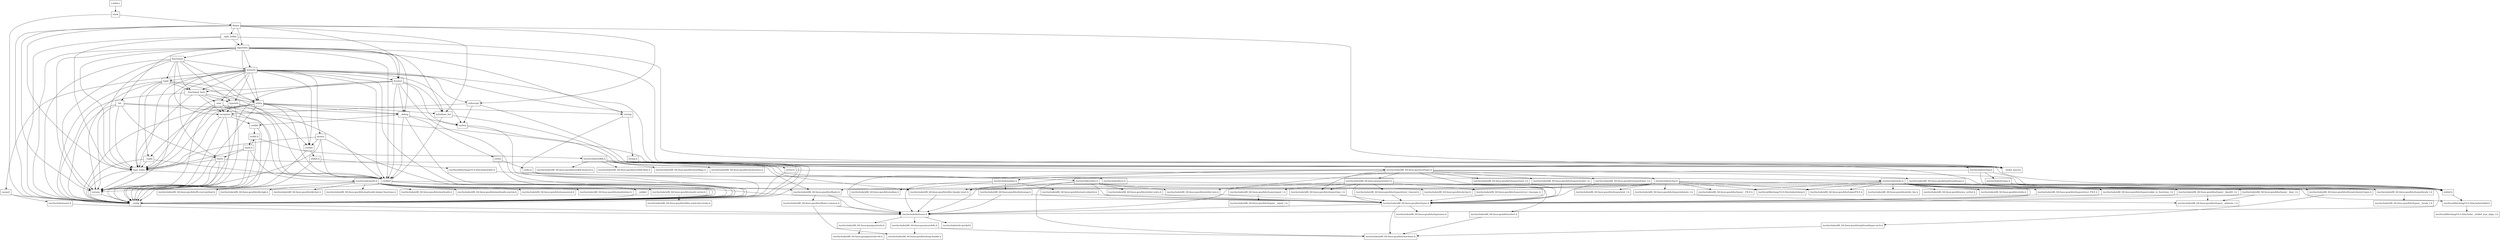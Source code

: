 digraph "dependencies" {
  header_0 [ shape="box", label="\<stdin\>" ];
  header_1 [ shape="box", label="stack" ];
  header_100 [ shape="box", label="/usr/include/x86_64-linux-gnu/bits/sys_errlist.h" ];
  header_101 [ shape="box", label="/usr/include/x86_64-linux-gnu/bits/stdio.h" ];
  header_102 [ shape="box", label="memory" ];
  header_103 [ shape="box", label="typeinfo" ];
  header_104 [ shape="box", label="exception" ];
  header_105 [ shape="box", label="new" ];
  header_106 [ shape="box", label="iterator" ];
  header_107 [ shape="box", label="__functional_base" ];
  header_108 [ shape="box", label="tuple" ];
  header_109 [ shape="box", label="stdexcept" ];
  header_11 [ shape="box", label="deque" ];
  header_110 [ shape="box", label="cassert" ];
  header_111 [ shape="box", label="/usr/include/assert.h" ];
  header_112 [ shape="box", label="atomic" ];
  header_113 [ shape="box", label="functional" ];
  header_114 [ shape="box", label="bit" ];
  header_12 [ shape="box", label="__split_buffer" ];
  header_13 [ shape="box", label="type_traits" ];
  header_14 [ shape="box", label="cstddef" ];
  header_15 [ shape="box", label="version" ];
  header_16 [ shape="box", label="/usr/local/lib/clang/10.0.0/include/stddef.h" ];
  header_17 [ shape="box", label="/usr/local/lib/clang/10.0.0/include/__stddef_max_align_t.h" ];
  header_18 [ shape="box", label="__nullptr" ];
  header_19 [ shape="box", label="algorithm" ];
  header_2 [ shape="box", label="__config" ];
  header_20 [ shape="box", label="initializer_list" ];
  header_21 [ shape="box", label="cstring" ];
  header_22 [ shape="box", label="string.h" ];
  header_23 [ shape="box", label="/usr/include/string.h" ];
  header_24 [ shape="box", label="/usr/include/x86_64-linux-gnu/bits/libc-header-start.h" ];
  header_25 [ shape="box", label="stddef.h" ];
  header_26 [ shape="box", label="/usr/include/x86_64-linux-gnu/bits/types/locale_t.h" ];
  header_27 [ shape="box", label="/usr/include/x86_64-linux-gnu/bits/types/__locale_t.h" ];
  header_28 [ shape="box", label="/usr/include/strings.h" ];
  header_29 [ shape="box", label="utility" ];
  header_3 [ shape="box", label="/usr/include/features.h" ];
  header_30 [ shape="box", label="__tuple" ];
  header_31 [ shape="box", label="cstdint" ];
  header_32 [ shape="box", label="stdint.h" ];
  header_33 [ shape="box", label="/usr/local/lib/clang/10.0.0/include/stdint.h" ];
  header_34 [ shape="box", label="/usr/include/stdint.h" ];
  header_35 [ shape="box", label="/usr/include/x86_64-linux-gnu/bits/types.h" ];
  header_36 [ shape="box", label="/usr/include/x86_64-linux-gnu/bits/typesizes.h" ];
  header_37 [ shape="box", label="/usr/include/x86_64-linux-gnu/bits/wchar.h" ];
  header_38 [ shape="box", label="/usr/include/x86_64-linux-gnu/bits/stdint-intn.h" ];
  header_39 [ shape="box", label="/usr/include/x86_64-linux-gnu/bits/stdint-uintn.h" ];
  header_4 [ shape="box", label="/usr/include/stdc-predef.h" ];
  header_40 [ shape="box", label="__debug" ];
  header_41 [ shape="box", label="iosfwd" ];
  header_42 [ shape="box", label="wchar.h" ];
  header_43 [ shape="box", label="/usr/include/wchar.h" ];
  header_44 [ shape="box", label="/usr/include/x86_64-linux-gnu/bits/floatn.h" ];
  header_45 [ shape="box", label="/usr/include/x86_64-linux-gnu/bits/floatn-common.h" ];
  header_46 [ shape="box", label="/usr/local/lib/clang/10.0.0/include/stdarg.h" ];
  header_47 [ shape="box", label="/usr/include/x86_64-linux-gnu/bits/types/wint_t.h" ];
  header_48 [ shape="box", label="/usr/include/x86_64-linux-gnu/bits/types/mbstate_t.h" ];
  header_49 [ shape="box", label="/usr/include/x86_64-linux-gnu/bits/types/__mbstate_t.h" ];
  header_5 [ shape="box", label="/usr/include/x86_64-linux-gnu/sys/cdefs.h" ];
  header_50 [ shape="box", label="/usr/include/x86_64-linux-gnu/bits/types/__FILE.h" ];
  header_51 [ shape="box", label="/usr/include/x86_64-linux-gnu/bits/types/FILE.h" ];
  header_52 [ shape="box", label="cstdlib" ];
  header_53 [ shape="box", label="stdlib.h" ];
  header_54 [ shape="box", label="/usr/include/stdlib.h" ];
  header_55 [ shape="box", label="/usr/include/x86_64-linux-gnu/bits/waitflags.h" ];
  header_56 [ shape="box", label="/usr/include/x86_64-linux-gnu/bits/waitstatus.h" ];
  header_57 [ shape="box", label="/usr/include/x86_64-linux-gnu/sys/types.h" ];
  header_58 [ shape="box", label="/usr/include/x86_64-linux-gnu/bits/types/clock_t.h" ];
  header_59 [ shape="box", label="/usr/include/x86_64-linux-gnu/bits/types/clockid_t.h" ];
  header_6 [ shape="box", label="/usr/include/x86_64-linux-gnu/bits/wordsize.h" ];
  header_60 [ shape="box", label="/usr/include/x86_64-linux-gnu/bits/types/time_t.h" ];
  header_61 [ shape="box", label="/usr/include/x86_64-linux-gnu/bits/types/timer_t.h" ];
  header_62 [ shape="box", label="/usr/include/endian.h" ];
  header_63 [ shape="box", label="/usr/include/x86_64-linux-gnu/bits/endian.h" ];
  header_64 [ shape="box", label="/usr/include/x86_64-linux-gnu/bits/byteswap.h" ];
  header_65 [ shape="box", label="/usr/include/x86_64-linux-gnu/bits/uintn-identity.h" ];
  header_66 [ shape="box", label="/usr/include/x86_64-linux-gnu/sys/select.h" ];
  header_67 [ shape="box", label="/usr/include/x86_64-linux-gnu/bits/select.h" ];
  header_68 [ shape="box", label="/usr/include/x86_64-linux-gnu/bits/types/sigset_t.h" ];
  header_69 [ shape="box", label="/usr/include/x86_64-linux-gnu/bits/types/__sigset_t.h" ];
  header_7 [ shape="box", label="/usr/include/x86_64-linux-gnu/bits/long-double.h" ];
  header_70 [ shape="box", label="/usr/include/x86_64-linux-gnu/bits/types/struct_timeval.h" ];
  header_71 [ shape="box", label="/usr/include/x86_64-linux-gnu/bits/types/struct_timespec.h" ];
  header_72 [ shape="box", label="/usr/include/x86_64-linux-gnu/bits/pthreadtypes.h" ];
  header_73 [ shape="box", label="/usr/include/x86_64-linux-gnu/bits/thread-shared-types.h" ];
  header_74 [ shape="box", label="/usr/include/x86_64-linux-gnu/bits/pthreadtypes-arch.h" ];
  header_75 [ shape="box", label="/usr/include/alloca.h" ];
  header_76 [ shape="box", label="/usr/include/x86_64-linux-gnu/bits/stdlib-bsearch.h" ];
  header_77 [ shape="box", label="/usr/include/x86_64-linux-gnu/bits/stdlib-float.h" ];
  header_78 [ shape="box", label="math.h" ];
  header_79 [ shape="box", label="/usr/include/math.h" ];
  header_8 [ shape="box", label="/usr/include/x86_64-linux-gnu/gnu/stubs.h" ];
  header_80 [ shape="box", label="/usr/include/x86_64-linux-gnu/bits/math-vector.h" ];
  header_81 [ shape="box", label="/usr/include/x86_64-linux-gnu/bits/libm-simd-decl-stubs.h" ];
  header_82 [ shape="box", label="/usr/include/x86_64-linux-gnu/bits/flt-eval-method.h" ];
  header_83 [ shape="box", label="/usr/include/x86_64-linux-gnu/bits/fp-logb.h" ];
  header_84 [ shape="box", label="/usr/include/x86_64-linux-gnu/bits/fp-fast.h" ];
  header_85 [ shape="box", label="/usr/include/x86_64-linux-gnu/bits/mathcalls-helper-functions.h" ];
  header_86 [ shape="box", label="/usr/include/x86_64-linux-gnu/bits/mathcalls.h" ];
  header_87 [ shape="box", label="/usr/include/x86_64-linux-gnu/bits/mathcalls-narrow.h" ];
  header_88 [ shape="box", label="/usr/include/x86_64-linux-gnu/bits/iscanonical.h" ];
  header_89 [ shape="box", label="/usr/include/x86_64-linux-gnu/bits/mathinline.h" ];
  header_9 [ shape="box", label="/usr/include/x86_64-linux-gnu/gnu/stubs-64.h" ];
  header_90 [ shape="box", label="limits" ];
  header_91 [ shape="box", label="__undef_macros" ];
  header_92 [ shape="box", label="cstdio" ];
  header_93 [ shape="box", label="stdio.h" ];
  header_94 [ shape="box", label="/usr/include/stdio.h" ];
  header_95 [ shape="box", label="/usr/include/x86_64-linux-gnu/bits/types/__fpos_t.h" ];
  header_96 [ shape="box", label="/usr/include/x86_64-linux-gnu/bits/types/__fpos64_t.h" ];
  header_97 [ shape="box", label="/usr/include/x86_64-linux-gnu/bits/types/struct_FILE.h" ];
  header_98 [ shape="box", label="/usr/include/x86_64-linux-gnu/bits/types/cookie_io_functions_t.h" ];
  header_99 [ shape="box", label="/usr/include/x86_64-linux-gnu/bits/stdio_lim.h" ];
  header_61 -> header_35;
  header_60 -> header_35;
  header_62 -> header_63;
  header_62 -> header_65;
  header_62 -> header_3;
  header_62 -> header_64;
  header_65 -> header_35;
  header_64 -> header_35;
  header_64 -> header_3;
  header_67 -> header_6;
  header_66 -> header_35;
  header_66 -> header_60;
  header_66 -> header_70;
  header_66 -> header_71;
  header_66 -> header_3;
  header_66 -> header_67;
  header_66 -> header_68;
  header_68 -> header_69;
  header_114 -> header_15;
  header_114 -> header_13;
  header_114 -> header_2;
  header_114 -> header_40;
  header_114 -> header_90;
  header_114 -> header_91;
  header_72 -> header_73;
  header_73 -> header_74;
  header_70 -> header_35;
  header_71 -> header_35;
  header_74 -> header_6;
  header_75 -> header_25;
  header_75 -> header_3;
  header_78 -> header_90;
  header_78 -> header_79;
  header_78 -> header_53;
  header_78 -> header_2;
  header_78 -> header_13;
  header_79 -> header_24;
  header_79 -> header_35;
  header_79 -> header_89;
  header_79 -> header_44;
  header_79 -> header_88;
  header_79 -> header_83;
  header_79 -> header_82;
  header_79 -> header_80;
  header_79 -> header_87;
  header_79 -> header_86;
  header_79 -> header_85;
  header_79 -> header_84;
  header_112 -> header_14;
  header_112 -> header_15;
  header_112 -> header_13;
  header_112 -> header_2;
  header_112 -> header_31;
  header_113 -> header_15;
  header_113 -> header_29;
  header_113 -> header_13;
  header_113 -> header_2;
  header_113 -> header_108;
  header_113 -> header_104;
  header_113 -> header_107;
  header_113 -> header_103;
  header_113 -> header_102;
  header_110 -> header_2;
  header_110 -> header_111;
  header_111 -> header_3;
  header_45 -> header_7;
  header_45 -> header_3;
  header_44 -> header_45;
  header_44 -> header_3;
  header_43 -> header_25;
  header_43 -> header_24;
  header_43 -> header_51;
  header_43 -> header_26;
  header_43 -> header_50;
  header_43 -> header_47;
  header_43 -> header_46;
  header_43 -> header_44;
  header_43 -> header_37;
  header_43 -> header_48;
  header_42 -> header_43;
  header_42 -> header_2;
  header_41 -> header_2;
  header_41 -> header_42;
  header_40 -> header_14;
  header_40 -> header_52;
  header_40 -> header_2;
  header_40 -> header_92;
  header_40 -> header_41;
  header_105 -> header_14;
  header_105 -> header_104;
  header_105 -> header_15;
  header_105 -> header_2;
  header_105 -> header_13;
  header_104 -> header_14;
  header_104 -> header_15;
  header_104 -> header_52;
  header_104 -> header_2;
  header_104 -> header_13;
  header_107 -> header_29;
  header_107 -> header_13;
  header_107 -> header_2;
  header_107 -> header_105;
  header_107 -> header_104;
  header_107 -> header_103;
  header_106 -> header_14;
  header_106 -> header_15;
  header_106 -> header_13;
  header_106 -> header_20;
  header_106 -> header_2;
  header_106 -> header_41;
  header_106 -> header_40;
  header_106 -> header_107;
  header_48 -> header_49;
  header_5 -> header_6;
  header_5 -> header_7;
  header_2 -> header_3;
  header_3 -> header_4;
  header_3 -> header_5;
  header_3 -> header_8;
  header_0 -> header_1;
  header_1 -> header_2;
  header_1 -> header_11;
  header_8 -> header_9;
  header_58 -> header_35;
  header_59 -> header_35;
  header_52 -> header_53;
  header_52 -> header_2;
  header_53 -> header_54;
  header_53 -> header_78;
  header_53 -> header_2;
  header_54 -> header_25;
  header_54 -> header_24;
  header_54 -> header_26;
  header_54 -> header_55;
  header_54 -> header_56;
  header_54 -> header_57;
  header_54 -> header_44;
  header_54 -> header_76;
  header_54 -> header_77;
  header_54 -> header_75;
  header_57 -> header_58;
  header_57 -> header_59;
  header_57 -> header_38;
  header_57 -> header_25;
  header_57 -> header_35;
  header_57 -> header_61;
  header_57 -> header_60;
  header_57 -> header_62;
  header_57 -> header_3;
  header_57 -> header_66;
  header_57 -> header_72;
  header_29 -> header_14;
  header_29 -> header_15;
  header_29 -> header_13;
  header_29 -> header_21;
  header_29 -> header_20;
  header_29 -> header_30;
  header_29 -> header_31;
  header_29 -> header_2;
  header_29 -> header_40;
  header_28 -> header_25;
  header_28 -> header_26;
  header_28 -> header_3;
  header_25 -> header_16;
  header_24 -> header_3;
  header_26 -> header_27;
  header_21 -> header_2;
  header_21 -> header_22;
  header_20 -> header_14;
  header_20 -> header_2;
  header_23 -> header_25;
  header_23 -> header_24;
  header_23 -> header_26;
  header_23 -> header_28;
  header_22 -> header_2;
  header_22 -> header_23;
  header_38 -> header_35;
  header_39 -> header_35;
  header_34 -> header_38;
  header_34 -> header_39;
  header_34 -> header_24;
  header_34 -> header_35;
  header_34 -> header_6;
  header_34 -> header_37;
  header_35 -> header_6;
  header_35 -> header_36;
  header_35 -> header_3;
  header_32 -> header_2;
  header_32 -> header_33;
  header_33 -> header_34;
  header_30 -> header_14;
  header_30 -> header_2;
  header_30 -> header_13;
  header_31 -> header_32;
  header_31 -> header_2;
  header_109 -> header_104;
  header_109 -> header_2;
  header_109 -> header_41;
  header_108 -> header_14;
  header_108 -> header_15;
  header_108 -> header_29;
  header_108 -> header_13;
  header_108 -> header_30;
  header_108 -> header_2;
  header_108 -> header_107;
  header_80 -> header_81;
  header_103 -> header_14;
  header_103 -> header_104;
  header_103 -> header_2;
  header_103 -> header_31;
  header_102 -> header_14;
  header_102 -> header_15;
  header_102 -> header_29;
  header_102 -> header_13;
  header_102 -> header_112;
  header_102 -> header_21;
  header_102 -> header_31;
  header_102 -> header_110;
  header_102 -> header_2;
  header_102 -> header_108;
  header_102 -> header_41;
  header_102 -> header_105;
  header_102 -> header_109;
  header_102 -> header_107;
  header_102 -> header_106;
  header_102 -> header_90;
  header_102 -> header_91;
  header_102 -> header_103;
  header_14 -> header_15;
  header_14 -> header_16;
  header_14 -> header_18;
  header_14 -> header_2;
  header_15 -> header_2;
  header_16 -> header_17;
  header_11 -> header_15;
  header_11 -> header_12;
  header_11 -> header_13;
  header_11 -> header_19;
  header_11 -> header_20;
  header_11 -> header_2;
  header_11 -> header_109;
  header_11 -> header_106;
  header_11 -> header_91;
  header_12 -> header_91;
  header_12 -> header_2;
  header_12 -> header_19;
  header_12 -> header_13;
  header_13 -> header_14;
  header_13 -> header_15;
  header_13 -> header_2;
  header_18 -> header_2;
  header_19 -> header_14;
  header_19 -> header_15;
  header_19 -> header_29;
  header_19 -> header_13;
  header_19 -> header_21;
  header_19 -> header_20;
  header_19 -> header_91;
  header_19 -> header_2;
  header_19 -> header_40;
  header_19 -> header_114;
  header_19 -> header_106;
  header_19 -> header_113;
  header_19 -> header_102;
  header_98 -> header_35;
  header_94 -> header_25;
  header_94 -> header_24;
  header_94 -> header_35;
  header_94 -> header_50;
  header_94 -> header_46;
  header_94 -> header_98;
  header_94 -> header_99;
  header_94 -> header_51;
  header_94 -> header_95;
  header_94 -> header_96;
  header_94 -> header_97;
  header_94 -> header_101;
  header_94 -> header_100;
  header_95 -> header_35;
  header_95 -> header_49;
  header_96 -> header_35;
  header_96 -> header_49;
  header_97 -> header_35;
  header_90 -> header_15;
  header_90 -> header_2;
  header_90 -> header_91;
  header_90 -> header_13;
  header_92 -> header_2;
  header_92 -> header_93;
  header_93 -> header_94;
  header_93 -> header_2;
}